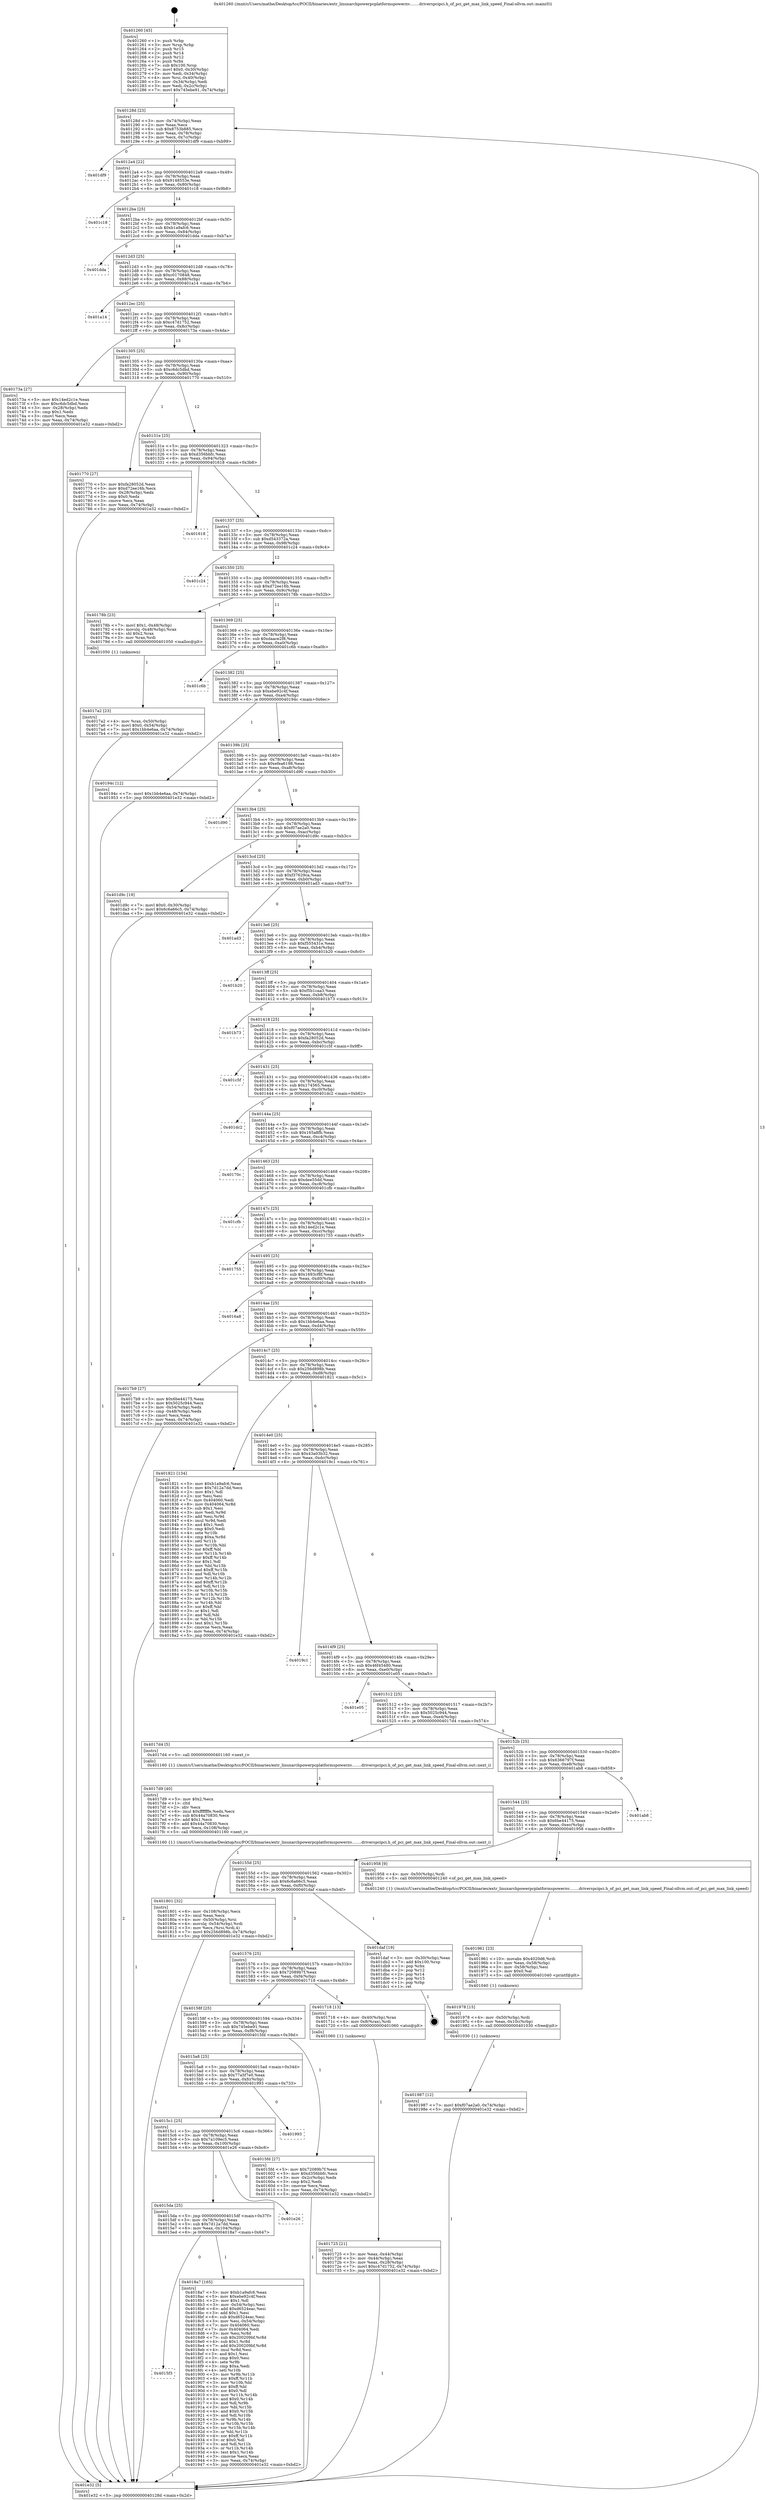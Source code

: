 digraph "0x401260" {
  label = "0x401260 (/mnt/c/Users/mathe/Desktop/tcc/POCII/binaries/extr_linuxarchpowerpcplatformspowernv........driverspcipci.h_of_pci_get_max_link_speed_Final-ollvm.out::main(0))"
  labelloc = "t"
  node[shape=record]

  Entry [label="",width=0.3,height=0.3,shape=circle,fillcolor=black,style=filled]
  "0x40128d" [label="{
     0x40128d [23]\l
     | [instrs]\l
     &nbsp;&nbsp;0x40128d \<+3\>: mov -0x74(%rbp),%eax\l
     &nbsp;&nbsp;0x401290 \<+2\>: mov %eax,%ecx\l
     &nbsp;&nbsp;0x401292 \<+6\>: sub $0x8753b885,%ecx\l
     &nbsp;&nbsp;0x401298 \<+3\>: mov %eax,-0x78(%rbp)\l
     &nbsp;&nbsp;0x40129b \<+3\>: mov %ecx,-0x7c(%rbp)\l
     &nbsp;&nbsp;0x40129e \<+6\>: je 0000000000401df9 \<main+0xb99\>\l
  }"]
  "0x401df9" [label="{
     0x401df9\l
  }", style=dashed]
  "0x4012a4" [label="{
     0x4012a4 [22]\l
     | [instrs]\l
     &nbsp;&nbsp;0x4012a4 \<+5\>: jmp 00000000004012a9 \<main+0x49\>\l
     &nbsp;&nbsp;0x4012a9 \<+3\>: mov -0x78(%rbp),%eax\l
     &nbsp;&nbsp;0x4012ac \<+5\>: sub $0x9148553e,%eax\l
     &nbsp;&nbsp;0x4012b1 \<+3\>: mov %eax,-0x80(%rbp)\l
     &nbsp;&nbsp;0x4012b4 \<+6\>: je 0000000000401c18 \<main+0x9b8\>\l
  }"]
  Exit [label="",width=0.3,height=0.3,shape=circle,fillcolor=black,style=filled,peripheries=2]
  "0x401c18" [label="{
     0x401c18\l
  }", style=dashed]
  "0x4012ba" [label="{
     0x4012ba [25]\l
     | [instrs]\l
     &nbsp;&nbsp;0x4012ba \<+5\>: jmp 00000000004012bf \<main+0x5f\>\l
     &nbsp;&nbsp;0x4012bf \<+3\>: mov -0x78(%rbp),%eax\l
     &nbsp;&nbsp;0x4012c2 \<+5\>: sub $0xb1a9afc6,%eax\l
     &nbsp;&nbsp;0x4012c7 \<+6\>: mov %eax,-0x84(%rbp)\l
     &nbsp;&nbsp;0x4012cd \<+6\>: je 0000000000401dda \<main+0xb7a\>\l
  }"]
  "0x401987" [label="{
     0x401987 [12]\l
     | [instrs]\l
     &nbsp;&nbsp;0x401987 \<+7\>: movl $0xf07ae2a0,-0x74(%rbp)\l
     &nbsp;&nbsp;0x40198e \<+5\>: jmp 0000000000401e32 \<main+0xbd2\>\l
  }"]
  "0x401dda" [label="{
     0x401dda\l
  }", style=dashed]
  "0x4012d3" [label="{
     0x4012d3 [25]\l
     | [instrs]\l
     &nbsp;&nbsp;0x4012d3 \<+5\>: jmp 00000000004012d8 \<main+0x78\>\l
     &nbsp;&nbsp;0x4012d8 \<+3\>: mov -0x78(%rbp),%eax\l
     &nbsp;&nbsp;0x4012db \<+5\>: sub $0xc0170848,%eax\l
     &nbsp;&nbsp;0x4012e0 \<+6\>: mov %eax,-0x88(%rbp)\l
     &nbsp;&nbsp;0x4012e6 \<+6\>: je 0000000000401a14 \<main+0x7b4\>\l
  }"]
  "0x401978" [label="{
     0x401978 [15]\l
     | [instrs]\l
     &nbsp;&nbsp;0x401978 \<+4\>: mov -0x50(%rbp),%rdi\l
     &nbsp;&nbsp;0x40197c \<+6\>: mov %eax,-0x10c(%rbp)\l
     &nbsp;&nbsp;0x401982 \<+5\>: call 0000000000401030 \<free@plt\>\l
     | [calls]\l
     &nbsp;&nbsp;0x401030 \{1\} (unknown)\l
  }"]
  "0x401a14" [label="{
     0x401a14\l
  }", style=dashed]
  "0x4012ec" [label="{
     0x4012ec [25]\l
     | [instrs]\l
     &nbsp;&nbsp;0x4012ec \<+5\>: jmp 00000000004012f1 \<main+0x91\>\l
     &nbsp;&nbsp;0x4012f1 \<+3\>: mov -0x78(%rbp),%eax\l
     &nbsp;&nbsp;0x4012f4 \<+5\>: sub $0xc47d1752,%eax\l
     &nbsp;&nbsp;0x4012f9 \<+6\>: mov %eax,-0x8c(%rbp)\l
     &nbsp;&nbsp;0x4012ff \<+6\>: je 000000000040173a \<main+0x4da\>\l
  }"]
  "0x401961" [label="{
     0x401961 [23]\l
     | [instrs]\l
     &nbsp;&nbsp;0x401961 \<+10\>: movabs $0x4020d6,%rdi\l
     &nbsp;&nbsp;0x40196b \<+3\>: mov %eax,-0x58(%rbp)\l
     &nbsp;&nbsp;0x40196e \<+3\>: mov -0x58(%rbp),%esi\l
     &nbsp;&nbsp;0x401971 \<+2\>: mov $0x0,%al\l
     &nbsp;&nbsp;0x401973 \<+5\>: call 0000000000401040 \<printf@plt\>\l
     | [calls]\l
     &nbsp;&nbsp;0x401040 \{1\} (unknown)\l
  }"]
  "0x40173a" [label="{
     0x40173a [27]\l
     | [instrs]\l
     &nbsp;&nbsp;0x40173a \<+5\>: mov $0x14ed2c1e,%eax\l
     &nbsp;&nbsp;0x40173f \<+5\>: mov $0xc6dc5dbd,%ecx\l
     &nbsp;&nbsp;0x401744 \<+3\>: mov -0x28(%rbp),%edx\l
     &nbsp;&nbsp;0x401747 \<+3\>: cmp $0x1,%edx\l
     &nbsp;&nbsp;0x40174a \<+3\>: cmovl %ecx,%eax\l
     &nbsp;&nbsp;0x40174d \<+3\>: mov %eax,-0x74(%rbp)\l
     &nbsp;&nbsp;0x401750 \<+5\>: jmp 0000000000401e32 \<main+0xbd2\>\l
  }"]
  "0x401305" [label="{
     0x401305 [25]\l
     | [instrs]\l
     &nbsp;&nbsp;0x401305 \<+5\>: jmp 000000000040130a \<main+0xaa\>\l
     &nbsp;&nbsp;0x40130a \<+3\>: mov -0x78(%rbp),%eax\l
     &nbsp;&nbsp;0x40130d \<+5\>: sub $0xc6dc5dbd,%eax\l
     &nbsp;&nbsp;0x401312 \<+6\>: mov %eax,-0x90(%rbp)\l
     &nbsp;&nbsp;0x401318 \<+6\>: je 0000000000401770 \<main+0x510\>\l
  }"]
  "0x4015f3" [label="{
     0x4015f3\l
  }", style=dashed]
  "0x401770" [label="{
     0x401770 [27]\l
     | [instrs]\l
     &nbsp;&nbsp;0x401770 \<+5\>: mov $0xfa28052d,%eax\l
     &nbsp;&nbsp;0x401775 \<+5\>: mov $0xd72ee16b,%ecx\l
     &nbsp;&nbsp;0x40177a \<+3\>: mov -0x28(%rbp),%edx\l
     &nbsp;&nbsp;0x40177d \<+3\>: cmp $0x0,%edx\l
     &nbsp;&nbsp;0x401780 \<+3\>: cmove %ecx,%eax\l
     &nbsp;&nbsp;0x401783 \<+3\>: mov %eax,-0x74(%rbp)\l
     &nbsp;&nbsp;0x401786 \<+5\>: jmp 0000000000401e32 \<main+0xbd2\>\l
  }"]
  "0x40131e" [label="{
     0x40131e [25]\l
     | [instrs]\l
     &nbsp;&nbsp;0x40131e \<+5\>: jmp 0000000000401323 \<main+0xc3\>\l
     &nbsp;&nbsp;0x401323 \<+3\>: mov -0x78(%rbp),%eax\l
     &nbsp;&nbsp;0x401326 \<+5\>: sub $0xd356bbfc,%eax\l
     &nbsp;&nbsp;0x40132b \<+6\>: mov %eax,-0x94(%rbp)\l
     &nbsp;&nbsp;0x401331 \<+6\>: je 0000000000401618 \<main+0x3b8\>\l
  }"]
  "0x4018a7" [label="{
     0x4018a7 [165]\l
     | [instrs]\l
     &nbsp;&nbsp;0x4018a7 \<+5\>: mov $0xb1a9afc6,%eax\l
     &nbsp;&nbsp;0x4018ac \<+5\>: mov $0xebe92c4f,%ecx\l
     &nbsp;&nbsp;0x4018b1 \<+2\>: mov $0x1,%dl\l
     &nbsp;&nbsp;0x4018b3 \<+3\>: mov -0x54(%rbp),%esi\l
     &nbsp;&nbsp;0x4018b6 \<+6\>: add $0xd6524eac,%esi\l
     &nbsp;&nbsp;0x4018bc \<+3\>: add $0x1,%esi\l
     &nbsp;&nbsp;0x4018bf \<+6\>: sub $0xd6524eac,%esi\l
     &nbsp;&nbsp;0x4018c5 \<+3\>: mov %esi,-0x54(%rbp)\l
     &nbsp;&nbsp;0x4018c8 \<+7\>: mov 0x404060,%esi\l
     &nbsp;&nbsp;0x4018cf \<+7\>: mov 0x404064,%edi\l
     &nbsp;&nbsp;0x4018d6 \<+3\>: mov %esi,%r8d\l
     &nbsp;&nbsp;0x4018d9 \<+7\>: sub $0x200209bf,%r8d\l
     &nbsp;&nbsp;0x4018e0 \<+4\>: sub $0x1,%r8d\l
     &nbsp;&nbsp;0x4018e4 \<+7\>: add $0x200209bf,%r8d\l
     &nbsp;&nbsp;0x4018eb \<+4\>: imul %r8d,%esi\l
     &nbsp;&nbsp;0x4018ef \<+3\>: and $0x1,%esi\l
     &nbsp;&nbsp;0x4018f2 \<+3\>: cmp $0x0,%esi\l
     &nbsp;&nbsp;0x4018f5 \<+4\>: sete %r9b\l
     &nbsp;&nbsp;0x4018f9 \<+3\>: cmp $0xa,%edi\l
     &nbsp;&nbsp;0x4018fc \<+4\>: setl %r10b\l
     &nbsp;&nbsp;0x401900 \<+3\>: mov %r9b,%r11b\l
     &nbsp;&nbsp;0x401903 \<+4\>: xor $0xff,%r11b\l
     &nbsp;&nbsp;0x401907 \<+3\>: mov %r10b,%bl\l
     &nbsp;&nbsp;0x40190a \<+3\>: xor $0xff,%bl\l
     &nbsp;&nbsp;0x40190d \<+3\>: xor $0x0,%dl\l
     &nbsp;&nbsp;0x401910 \<+3\>: mov %r11b,%r14b\l
     &nbsp;&nbsp;0x401913 \<+4\>: and $0x0,%r14b\l
     &nbsp;&nbsp;0x401917 \<+3\>: and %dl,%r9b\l
     &nbsp;&nbsp;0x40191a \<+3\>: mov %bl,%r15b\l
     &nbsp;&nbsp;0x40191d \<+4\>: and $0x0,%r15b\l
     &nbsp;&nbsp;0x401921 \<+3\>: and %dl,%r10b\l
     &nbsp;&nbsp;0x401924 \<+3\>: or %r9b,%r14b\l
     &nbsp;&nbsp;0x401927 \<+3\>: or %r10b,%r15b\l
     &nbsp;&nbsp;0x40192a \<+3\>: xor %r15b,%r14b\l
     &nbsp;&nbsp;0x40192d \<+3\>: or %bl,%r11b\l
     &nbsp;&nbsp;0x401930 \<+4\>: xor $0xff,%r11b\l
     &nbsp;&nbsp;0x401934 \<+3\>: or $0x0,%dl\l
     &nbsp;&nbsp;0x401937 \<+3\>: and %dl,%r11b\l
     &nbsp;&nbsp;0x40193a \<+3\>: or %r11b,%r14b\l
     &nbsp;&nbsp;0x40193d \<+4\>: test $0x1,%r14b\l
     &nbsp;&nbsp;0x401941 \<+3\>: cmovne %ecx,%eax\l
     &nbsp;&nbsp;0x401944 \<+3\>: mov %eax,-0x74(%rbp)\l
     &nbsp;&nbsp;0x401947 \<+5\>: jmp 0000000000401e32 \<main+0xbd2\>\l
  }"]
  "0x401618" [label="{
     0x401618\l
  }", style=dashed]
  "0x401337" [label="{
     0x401337 [25]\l
     | [instrs]\l
     &nbsp;&nbsp;0x401337 \<+5\>: jmp 000000000040133c \<main+0xdc\>\l
     &nbsp;&nbsp;0x40133c \<+3\>: mov -0x78(%rbp),%eax\l
     &nbsp;&nbsp;0x40133f \<+5\>: sub $0xd543372a,%eax\l
     &nbsp;&nbsp;0x401344 \<+6\>: mov %eax,-0x98(%rbp)\l
     &nbsp;&nbsp;0x40134a \<+6\>: je 0000000000401c24 \<main+0x9c4\>\l
  }"]
  "0x4015da" [label="{
     0x4015da [25]\l
     | [instrs]\l
     &nbsp;&nbsp;0x4015da \<+5\>: jmp 00000000004015df \<main+0x37f\>\l
     &nbsp;&nbsp;0x4015df \<+3\>: mov -0x78(%rbp),%eax\l
     &nbsp;&nbsp;0x4015e2 \<+5\>: sub $0x7d12a7dd,%eax\l
     &nbsp;&nbsp;0x4015e7 \<+6\>: mov %eax,-0x104(%rbp)\l
     &nbsp;&nbsp;0x4015ed \<+6\>: je 00000000004018a7 \<main+0x647\>\l
  }"]
  "0x401c24" [label="{
     0x401c24\l
  }", style=dashed]
  "0x401350" [label="{
     0x401350 [25]\l
     | [instrs]\l
     &nbsp;&nbsp;0x401350 \<+5\>: jmp 0000000000401355 \<main+0xf5\>\l
     &nbsp;&nbsp;0x401355 \<+3\>: mov -0x78(%rbp),%eax\l
     &nbsp;&nbsp;0x401358 \<+5\>: sub $0xd72ee16b,%eax\l
     &nbsp;&nbsp;0x40135d \<+6\>: mov %eax,-0x9c(%rbp)\l
     &nbsp;&nbsp;0x401363 \<+6\>: je 000000000040178b \<main+0x52b\>\l
  }"]
  "0x401e26" [label="{
     0x401e26\l
  }", style=dashed]
  "0x40178b" [label="{
     0x40178b [23]\l
     | [instrs]\l
     &nbsp;&nbsp;0x40178b \<+7\>: movl $0x1,-0x48(%rbp)\l
     &nbsp;&nbsp;0x401792 \<+4\>: movslq -0x48(%rbp),%rax\l
     &nbsp;&nbsp;0x401796 \<+4\>: shl $0x2,%rax\l
     &nbsp;&nbsp;0x40179a \<+3\>: mov %rax,%rdi\l
     &nbsp;&nbsp;0x40179d \<+5\>: call 0000000000401050 \<malloc@plt\>\l
     | [calls]\l
     &nbsp;&nbsp;0x401050 \{1\} (unknown)\l
  }"]
  "0x401369" [label="{
     0x401369 [25]\l
     | [instrs]\l
     &nbsp;&nbsp;0x401369 \<+5\>: jmp 000000000040136e \<main+0x10e\>\l
     &nbsp;&nbsp;0x40136e \<+3\>: mov -0x78(%rbp),%eax\l
     &nbsp;&nbsp;0x401371 \<+5\>: sub $0xdaace2f8,%eax\l
     &nbsp;&nbsp;0x401376 \<+6\>: mov %eax,-0xa0(%rbp)\l
     &nbsp;&nbsp;0x40137c \<+6\>: je 0000000000401c6b \<main+0xa0b\>\l
  }"]
  "0x4015c1" [label="{
     0x4015c1 [25]\l
     | [instrs]\l
     &nbsp;&nbsp;0x4015c1 \<+5\>: jmp 00000000004015c6 \<main+0x366\>\l
     &nbsp;&nbsp;0x4015c6 \<+3\>: mov -0x78(%rbp),%eax\l
     &nbsp;&nbsp;0x4015c9 \<+5\>: sub $0x7a109ec5,%eax\l
     &nbsp;&nbsp;0x4015ce \<+6\>: mov %eax,-0x100(%rbp)\l
     &nbsp;&nbsp;0x4015d4 \<+6\>: je 0000000000401e26 \<main+0xbc6\>\l
  }"]
  "0x401c6b" [label="{
     0x401c6b\l
  }", style=dashed]
  "0x401382" [label="{
     0x401382 [25]\l
     | [instrs]\l
     &nbsp;&nbsp;0x401382 \<+5\>: jmp 0000000000401387 \<main+0x127\>\l
     &nbsp;&nbsp;0x401387 \<+3\>: mov -0x78(%rbp),%eax\l
     &nbsp;&nbsp;0x40138a \<+5\>: sub $0xebe92c4f,%eax\l
     &nbsp;&nbsp;0x40138f \<+6\>: mov %eax,-0xa4(%rbp)\l
     &nbsp;&nbsp;0x401395 \<+6\>: je 000000000040194c \<main+0x6ec\>\l
  }"]
  "0x401993" [label="{
     0x401993\l
  }", style=dashed]
  "0x40194c" [label="{
     0x40194c [12]\l
     | [instrs]\l
     &nbsp;&nbsp;0x40194c \<+7\>: movl $0x1bb4e6aa,-0x74(%rbp)\l
     &nbsp;&nbsp;0x401953 \<+5\>: jmp 0000000000401e32 \<main+0xbd2\>\l
  }"]
  "0x40139b" [label="{
     0x40139b [25]\l
     | [instrs]\l
     &nbsp;&nbsp;0x40139b \<+5\>: jmp 00000000004013a0 \<main+0x140\>\l
     &nbsp;&nbsp;0x4013a0 \<+3\>: mov -0x78(%rbp),%eax\l
     &nbsp;&nbsp;0x4013a3 \<+5\>: sub $0xefea6198,%eax\l
     &nbsp;&nbsp;0x4013a8 \<+6\>: mov %eax,-0xa8(%rbp)\l
     &nbsp;&nbsp;0x4013ae \<+6\>: je 0000000000401d90 \<main+0xb30\>\l
  }"]
  "0x401801" [label="{
     0x401801 [32]\l
     | [instrs]\l
     &nbsp;&nbsp;0x401801 \<+6\>: mov -0x108(%rbp),%ecx\l
     &nbsp;&nbsp;0x401807 \<+3\>: imul %eax,%ecx\l
     &nbsp;&nbsp;0x40180a \<+4\>: mov -0x50(%rbp),%rsi\l
     &nbsp;&nbsp;0x40180e \<+4\>: movslq -0x54(%rbp),%rdi\l
     &nbsp;&nbsp;0x401812 \<+3\>: mov %ecx,(%rsi,%rdi,4)\l
     &nbsp;&nbsp;0x401815 \<+7\>: movl $0x256d898b,-0x74(%rbp)\l
     &nbsp;&nbsp;0x40181c \<+5\>: jmp 0000000000401e32 \<main+0xbd2\>\l
  }"]
  "0x401d90" [label="{
     0x401d90\l
  }", style=dashed]
  "0x4013b4" [label="{
     0x4013b4 [25]\l
     | [instrs]\l
     &nbsp;&nbsp;0x4013b4 \<+5\>: jmp 00000000004013b9 \<main+0x159\>\l
     &nbsp;&nbsp;0x4013b9 \<+3\>: mov -0x78(%rbp),%eax\l
     &nbsp;&nbsp;0x4013bc \<+5\>: sub $0xf07ae2a0,%eax\l
     &nbsp;&nbsp;0x4013c1 \<+6\>: mov %eax,-0xac(%rbp)\l
     &nbsp;&nbsp;0x4013c7 \<+6\>: je 0000000000401d9c \<main+0xb3c\>\l
  }"]
  "0x4017d9" [label="{
     0x4017d9 [40]\l
     | [instrs]\l
     &nbsp;&nbsp;0x4017d9 \<+5\>: mov $0x2,%ecx\l
     &nbsp;&nbsp;0x4017de \<+1\>: cltd\l
     &nbsp;&nbsp;0x4017df \<+2\>: idiv %ecx\l
     &nbsp;&nbsp;0x4017e1 \<+6\>: imul $0xfffffffe,%edx,%ecx\l
     &nbsp;&nbsp;0x4017e7 \<+6\>: sub $0x44a70830,%ecx\l
     &nbsp;&nbsp;0x4017ed \<+3\>: add $0x1,%ecx\l
     &nbsp;&nbsp;0x4017f0 \<+6\>: add $0x44a70830,%ecx\l
     &nbsp;&nbsp;0x4017f6 \<+6\>: mov %ecx,-0x108(%rbp)\l
     &nbsp;&nbsp;0x4017fc \<+5\>: call 0000000000401160 \<next_i\>\l
     | [calls]\l
     &nbsp;&nbsp;0x401160 \{1\} (/mnt/c/Users/mathe/Desktop/tcc/POCII/binaries/extr_linuxarchpowerpcplatformspowernv........driverspcipci.h_of_pci_get_max_link_speed_Final-ollvm.out::next_i)\l
  }"]
  "0x401d9c" [label="{
     0x401d9c [19]\l
     | [instrs]\l
     &nbsp;&nbsp;0x401d9c \<+7\>: movl $0x0,-0x30(%rbp)\l
     &nbsp;&nbsp;0x401da3 \<+7\>: movl $0x6c6a66c5,-0x74(%rbp)\l
     &nbsp;&nbsp;0x401daa \<+5\>: jmp 0000000000401e32 \<main+0xbd2\>\l
  }"]
  "0x4013cd" [label="{
     0x4013cd [25]\l
     | [instrs]\l
     &nbsp;&nbsp;0x4013cd \<+5\>: jmp 00000000004013d2 \<main+0x172\>\l
     &nbsp;&nbsp;0x4013d2 \<+3\>: mov -0x78(%rbp),%eax\l
     &nbsp;&nbsp;0x4013d5 \<+5\>: sub $0xf37629ca,%eax\l
     &nbsp;&nbsp;0x4013da \<+6\>: mov %eax,-0xb0(%rbp)\l
     &nbsp;&nbsp;0x4013e0 \<+6\>: je 0000000000401ad3 \<main+0x873\>\l
  }"]
  "0x4017a2" [label="{
     0x4017a2 [23]\l
     | [instrs]\l
     &nbsp;&nbsp;0x4017a2 \<+4\>: mov %rax,-0x50(%rbp)\l
     &nbsp;&nbsp;0x4017a6 \<+7\>: movl $0x0,-0x54(%rbp)\l
     &nbsp;&nbsp;0x4017ad \<+7\>: movl $0x1bb4e6aa,-0x74(%rbp)\l
     &nbsp;&nbsp;0x4017b4 \<+5\>: jmp 0000000000401e32 \<main+0xbd2\>\l
  }"]
  "0x401ad3" [label="{
     0x401ad3\l
  }", style=dashed]
  "0x4013e6" [label="{
     0x4013e6 [25]\l
     | [instrs]\l
     &nbsp;&nbsp;0x4013e6 \<+5\>: jmp 00000000004013eb \<main+0x18b\>\l
     &nbsp;&nbsp;0x4013eb \<+3\>: mov -0x78(%rbp),%eax\l
     &nbsp;&nbsp;0x4013ee \<+5\>: sub $0xf555431e,%eax\l
     &nbsp;&nbsp;0x4013f3 \<+6\>: mov %eax,-0xb4(%rbp)\l
     &nbsp;&nbsp;0x4013f9 \<+6\>: je 0000000000401b20 \<main+0x8c0\>\l
  }"]
  "0x401725" [label="{
     0x401725 [21]\l
     | [instrs]\l
     &nbsp;&nbsp;0x401725 \<+3\>: mov %eax,-0x44(%rbp)\l
     &nbsp;&nbsp;0x401728 \<+3\>: mov -0x44(%rbp),%eax\l
     &nbsp;&nbsp;0x40172b \<+3\>: mov %eax,-0x28(%rbp)\l
     &nbsp;&nbsp;0x40172e \<+7\>: movl $0xc47d1752,-0x74(%rbp)\l
     &nbsp;&nbsp;0x401735 \<+5\>: jmp 0000000000401e32 \<main+0xbd2\>\l
  }"]
  "0x401b20" [label="{
     0x401b20\l
  }", style=dashed]
  "0x4013ff" [label="{
     0x4013ff [25]\l
     | [instrs]\l
     &nbsp;&nbsp;0x4013ff \<+5\>: jmp 0000000000401404 \<main+0x1a4\>\l
     &nbsp;&nbsp;0x401404 \<+3\>: mov -0x78(%rbp),%eax\l
     &nbsp;&nbsp;0x401407 \<+5\>: sub $0xf5b1caa3,%eax\l
     &nbsp;&nbsp;0x40140c \<+6\>: mov %eax,-0xb8(%rbp)\l
     &nbsp;&nbsp;0x401412 \<+6\>: je 0000000000401b73 \<main+0x913\>\l
  }"]
  "0x401260" [label="{
     0x401260 [45]\l
     | [instrs]\l
     &nbsp;&nbsp;0x401260 \<+1\>: push %rbp\l
     &nbsp;&nbsp;0x401261 \<+3\>: mov %rsp,%rbp\l
     &nbsp;&nbsp;0x401264 \<+2\>: push %r15\l
     &nbsp;&nbsp;0x401266 \<+2\>: push %r14\l
     &nbsp;&nbsp;0x401268 \<+2\>: push %r12\l
     &nbsp;&nbsp;0x40126a \<+1\>: push %rbx\l
     &nbsp;&nbsp;0x40126b \<+7\>: sub $0x100,%rsp\l
     &nbsp;&nbsp;0x401272 \<+7\>: movl $0x0,-0x30(%rbp)\l
     &nbsp;&nbsp;0x401279 \<+3\>: mov %edi,-0x34(%rbp)\l
     &nbsp;&nbsp;0x40127c \<+4\>: mov %rsi,-0x40(%rbp)\l
     &nbsp;&nbsp;0x401280 \<+3\>: mov -0x34(%rbp),%edi\l
     &nbsp;&nbsp;0x401283 \<+3\>: mov %edi,-0x2c(%rbp)\l
     &nbsp;&nbsp;0x401286 \<+7\>: movl $0x745ebe91,-0x74(%rbp)\l
  }"]
  "0x401b73" [label="{
     0x401b73\l
  }", style=dashed]
  "0x401418" [label="{
     0x401418 [25]\l
     | [instrs]\l
     &nbsp;&nbsp;0x401418 \<+5\>: jmp 000000000040141d \<main+0x1bd\>\l
     &nbsp;&nbsp;0x40141d \<+3\>: mov -0x78(%rbp),%eax\l
     &nbsp;&nbsp;0x401420 \<+5\>: sub $0xfa28052d,%eax\l
     &nbsp;&nbsp;0x401425 \<+6\>: mov %eax,-0xbc(%rbp)\l
     &nbsp;&nbsp;0x40142b \<+6\>: je 0000000000401c5f \<main+0x9ff\>\l
  }"]
  "0x401e32" [label="{
     0x401e32 [5]\l
     | [instrs]\l
     &nbsp;&nbsp;0x401e32 \<+5\>: jmp 000000000040128d \<main+0x2d\>\l
  }"]
  "0x401c5f" [label="{
     0x401c5f\l
  }", style=dashed]
  "0x401431" [label="{
     0x401431 [25]\l
     | [instrs]\l
     &nbsp;&nbsp;0x401431 \<+5\>: jmp 0000000000401436 \<main+0x1d6\>\l
     &nbsp;&nbsp;0x401436 \<+3\>: mov -0x78(%rbp),%eax\l
     &nbsp;&nbsp;0x401439 \<+5\>: sub $0x174565,%eax\l
     &nbsp;&nbsp;0x40143e \<+6\>: mov %eax,-0xc0(%rbp)\l
     &nbsp;&nbsp;0x401444 \<+6\>: je 0000000000401dc2 \<main+0xb62\>\l
  }"]
  "0x4015a8" [label="{
     0x4015a8 [25]\l
     | [instrs]\l
     &nbsp;&nbsp;0x4015a8 \<+5\>: jmp 00000000004015ad \<main+0x34d\>\l
     &nbsp;&nbsp;0x4015ad \<+3\>: mov -0x78(%rbp),%eax\l
     &nbsp;&nbsp;0x4015b0 \<+5\>: sub $0x77a5f7e0,%eax\l
     &nbsp;&nbsp;0x4015b5 \<+6\>: mov %eax,-0xfc(%rbp)\l
     &nbsp;&nbsp;0x4015bb \<+6\>: je 0000000000401993 \<main+0x733\>\l
  }"]
  "0x401dc2" [label="{
     0x401dc2\l
  }", style=dashed]
  "0x40144a" [label="{
     0x40144a [25]\l
     | [instrs]\l
     &nbsp;&nbsp;0x40144a \<+5\>: jmp 000000000040144f \<main+0x1ef\>\l
     &nbsp;&nbsp;0x40144f \<+3\>: mov -0x78(%rbp),%eax\l
     &nbsp;&nbsp;0x401452 \<+5\>: sub $0x165a8fb,%eax\l
     &nbsp;&nbsp;0x401457 \<+6\>: mov %eax,-0xc4(%rbp)\l
     &nbsp;&nbsp;0x40145d \<+6\>: je 000000000040170c \<main+0x4ac\>\l
  }"]
  "0x4015fd" [label="{
     0x4015fd [27]\l
     | [instrs]\l
     &nbsp;&nbsp;0x4015fd \<+5\>: mov $0x72089b7f,%eax\l
     &nbsp;&nbsp;0x401602 \<+5\>: mov $0xd356bbfc,%ecx\l
     &nbsp;&nbsp;0x401607 \<+3\>: mov -0x2c(%rbp),%edx\l
     &nbsp;&nbsp;0x40160a \<+3\>: cmp $0x2,%edx\l
     &nbsp;&nbsp;0x40160d \<+3\>: cmovne %ecx,%eax\l
     &nbsp;&nbsp;0x401610 \<+3\>: mov %eax,-0x74(%rbp)\l
     &nbsp;&nbsp;0x401613 \<+5\>: jmp 0000000000401e32 \<main+0xbd2\>\l
  }"]
  "0x40170c" [label="{
     0x40170c\l
  }", style=dashed]
  "0x401463" [label="{
     0x401463 [25]\l
     | [instrs]\l
     &nbsp;&nbsp;0x401463 \<+5\>: jmp 0000000000401468 \<main+0x208\>\l
     &nbsp;&nbsp;0x401468 \<+3\>: mov -0x78(%rbp),%eax\l
     &nbsp;&nbsp;0x40146b \<+5\>: sub $0xdee55dd,%eax\l
     &nbsp;&nbsp;0x401470 \<+6\>: mov %eax,-0xc8(%rbp)\l
     &nbsp;&nbsp;0x401476 \<+6\>: je 0000000000401cfb \<main+0xa9b\>\l
  }"]
  "0x40158f" [label="{
     0x40158f [25]\l
     | [instrs]\l
     &nbsp;&nbsp;0x40158f \<+5\>: jmp 0000000000401594 \<main+0x334\>\l
     &nbsp;&nbsp;0x401594 \<+3\>: mov -0x78(%rbp),%eax\l
     &nbsp;&nbsp;0x401597 \<+5\>: sub $0x745ebe91,%eax\l
     &nbsp;&nbsp;0x40159c \<+6\>: mov %eax,-0xf8(%rbp)\l
     &nbsp;&nbsp;0x4015a2 \<+6\>: je 00000000004015fd \<main+0x39d\>\l
  }"]
  "0x401cfb" [label="{
     0x401cfb\l
  }", style=dashed]
  "0x40147c" [label="{
     0x40147c [25]\l
     | [instrs]\l
     &nbsp;&nbsp;0x40147c \<+5\>: jmp 0000000000401481 \<main+0x221\>\l
     &nbsp;&nbsp;0x401481 \<+3\>: mov -0x78(%rbp),%eax\l
     &nbsp;&nbsp;0x401484 \<+5\>: sub $0x14ed2c1e,%eax\l
     &nbsp;&nbsp;0x401489 \<+6\>: mov %eax,-0xcc(%rbp)\l
     &nbsp;&nbsp;0x40148f \<+6\>: je 0000000000401755 \<main+0x4f5\>\l
  }"]
  "0x401718" [label="{
     0x401718 [13]\l
     | [instrs]\l
     &nbsp;&nbsp;0x401718 \<+4\>: mov -0x40(%rbp),%rax\l
     &nbsp;&nbsp;0x40171c \<+4\>: mov 0x8(%rax),%rdi\l
     &nbsp;&nbsp;0x401720 \<+5\>: call 0000000000401060 \<atoi@plt\>\l
     | [calls]\l
     &nbsp;&nbsp;0x401060 \{1\} (unknown)\l
  }"]
  "0x401755" [label="{
     0x401755\l
  }", style=dashed]
  "0x401495" [label="{
     0x401495 [25]\l
     | [instrs]\l
     &nbsp;&nbsp;0x401495 \<+5\>: jmp 000000000040149a \<main+0x23a\>\l
     &nbsp;&nbsp;0x40149a \<+3\>: mov -0x78(%rbp),%eax\l
     &nbsp;&nbsp;0x40149d \<+5\>: sub $0x1693cf8f,%eax\l
     &nbsp;&nbsp;0x4014a2 \<+6\>: mov %eax,-0xd0(%rbp)\l
     &nbsp;&nbsp;0x4014a8 \<+6\>: je 00000000004016a8 \<main+0x448\>\l
  }"]
  "0x401576" [label="{
     0x401576 [25]\l
     | [instrs]\l
     &nbsp;&nbsp;0x401576 \<+5\>: jmp 000000000040157b \<main+0x31b\>\l
     &nbsp;&nbsp;0x40157b \<+3\>: mov -0x78(%rbp),%eax\l
     &nbsp;&nbsp;0x40157e \<+5\>: sub $0x72089b7f,%eax\l
     &nbsp;&nbsp;0x401583 \<+6\>: mov %eax,-0xf4(%rbp)\l
     &nbsp;&nbsp;0x401589 \<+6\>: je 0000000000401718 \<main+0x4b8\>\l
  }"]
  "0x4016a8" [label="{
     0x4016a8\l
  }", style=dashed]
  "0x4014ae" [label="{
     0x4014ae [25]\l
     | [instrs]\l
     &nbsp;&nbsp;0x4014ae \<+5\>: jmp 00000000004014b3 \<main+0x253\>\l
     &nbsp;&nbsp;0x4014b3 \<+3\>: mov -0x78(%rbp),%eax\l
     &nbsp;&nbsp;0x4014b6 \<+5\>: sub $0x1bb4e6aa,%eax\l
     &nbsp;&nbsp;0x4014bb \<+6\>: mov %eax,-0xd4(%rbp)\l
     &nbsp;&nbsp;0x4014c1 \<+6\>: je 00000000004017b9 \<main+0x559\>\l
  }"]
  "0x401daf" [label="{
     0x401daf [19]\l
     | [instrs]\l
     &nbsp;&nbsp;0x401daf \<+3\>: mov -0x30(%rbp),%eax\l
     &nbsp;&nbsp;0x401db2 \<+7\>: add $0x100,%rsp\l
     &nbsp;&nbsp;0x401db9 \<+1\>: pop %rbx\l
     &nbsp;&nbsp;0x401dba \<+2\>: pop %r12\l
     &nbsp;&nbsp;0x401dbc \<+2\>: pop %r14\l
     &nbsp;&nbsp;0x401dbe \<+2\>: pop %r15\l
     &nbsp;&nbsp;0x401dc0 \<+1\>: pop %rbp\l
     &nbsp;&nbsp;0x401dc1 \<+1\>: ret\l
  }"]
  "0x4017b9" [label="{
     0x4017b9 [27]\l
     | [instrs]\l
     &nbsp;&nbsp;0x4017b9 \<+5\>: mov $0x6be44175,%eax\l
     &nbsp;&nbsp;0x4017be \<+5\>: mov $0x5025c944,%ecx\l
     &nbsp;&nbsp;0x4017c3 \<+3\>: mov -0x54(%rbp),%edx\l
     &nbsp;&nbsp;0x4017c6 \<+3\>: cmp -0x48(%rbp),%edx\l
     &nbsp;&nbsp;0x4017c9 \<+3\>: cmovl %ecx,%eax\l
     &nbsp;&nbsp;0x4017cc \<+3\>: mov %eax,-0x74(%rbp)\l
     &nbsp;&nbsp;0x4017cf \<+5\>: jmp 0000000000401e32 \<main+0xbd2\>\l
  }"]
  "0x4014c7" [label="{
     0x4014c7 [25]\l
     | [instrs]\l
     &nbsp;&nbsp;0x4014c7 \<+5\>: jmp 00000000004014cc \<main+0x26c\>\l
     &nbsp;&nbsp;0x4014cc \<+3\>: mov -0x78(%rbp),%eax\l
     &nbsp;&nbsp;0x4014cf \<+5\>: sub $0x256d898b,%eax\l
     &nbsp;&nbsp;0x4014d4 \<+6\>: mov %eax,-0xd8(%rbp)\l
     &nbsp;&nbsp;0x4014da \<+6\>: je 0000000000401821 \<main+0x5c1\>\l
  }"]
  "0x40155d" [label="{
     0x40155d [25]\l
     | [instrs]\l
     &nbsp;&nbsp;0x40155d \<+5\>: jmp 0000000000401562 \<main+0x302\>\l
     &nbsp;&nbsp;0x401562 \<+3\>: mov -0x78(%rbp),%eax\l
     &nbsp;&nbsp;0x401565 \<+5\>: sub $0x6c6a66c5,%eax\l
     &nbsp;&nbsp;0x40156a \<+6\>: mov %eax,-0xf0(%rbp)\l
     &nbsp;&nbsp;0x401570 \<+6\>: je 0000000000401daf \<main+0xb4f\>\l
  }"]
  "0x401821" [label="{
     0x401821 [134]\l
     | [instrs]\l
     &nbsp;&nbsp;0x401821 \<+5\>: mov $0xb1a9afc6,%eax\l
     &nbsp;&nbsp;0x401826 \<+5\>: mov $0x7d12a7dd,%ecx\l
     &nbsp;&nbsp;0x40182b \<+2\>: mov $0x1,%dl\l
     &nbsp;&nbsp;0x40182d \<+2\>: xor %esi,%esi\l
     &nbsp;&nbsp;0x40182f \<+7\>: mov 0x404060,%edi\l
     &nbsp;&nbsp;0x401836 \<+8\>: mov 0x404064,%r8d\l
     &nbsp;&nbsp;0x40183e \<+3\>: sub $0x1,%esi\l
     &nbsp;&nbsp;0x401841 \<+3\>: mov %edi,%r9d\l
     &nbsp;&nbsp;0x401844 \<+3\>: add %esi,%r9d\l
     &nbsp;&nbsp;0x401847 \<+4\>: imul %r9d,%edi\l
     &nbsp;&nbsp;0x40184b \<+3\>: and $0x1,%edi\l
     &nbsp;&nbsp;0x40184e \<+3\>: cmp $0x0,%edi\l
     &nbsp;&nbsp;0x401851 \<+4\>: sete %r10b\l
     &nbsp;&nbsp;0x401855 \<+4\>: cmp $0xa,%r8d\l
     &nbsp;&nbsp;0x401859 \<+4\>: setl %r11b\l
     &nbsp;&nbsp;0x40185d \<+3\>: mov %r10b,%bl\l
     &nbsp;&nbsp;0x401860 \<+3\>: xor $0xff,%bl\l
     &nbsp;&nbsp;0x401863 \<+3\>: mov %r11b,%r14b\l
     &nbsp;&nbsp;0x401866 \<+4\>: xor $0xff,%r14b\l
     &nbsp;&nbsp;0x40186a \<+3\>: xor $0x1,%dl\l
     &nbsp;&nbsp;0x40186d \<+3\>: mov %bl,%r15b\l
     &nbsp;&nbsp;0x401870 \<+4\>: and $0xff,%r15b\l
     &nbsp;&nbsp;0x401874 \<+3\>: and %dl,%r10b\l
     &nbsp;&nbsp;0x401877 \<+3\>: mov %r14b,%r12b\l
     &nbsp;&nbsp;0x40187a \<+4\>: and $0xff,%r12b\l
     &nbsp;&nbsp;0x40187e \<+3\>: and %dl,%r11b\l
     &nbsp;&nbsp;0x401881 \<+3\>: or %r10b,%r15b\l
     &nbsp;&nbsp;0x401884 \<+3\>: or %r11b,%r12b\l
     &nbsp;&nbsp;0x401887 \<+3\>: xor %r12b,%r15b\l
     &nbsp;&nbsp;0x40188a \<+3\>: or %r14b,%bl\l
     &nbsp;&nbsp;0x40188d \<+3\>: xor $0xff,%bl\l
     &nbsp;&nbsp;0x401890 \<+3\>: or $0x1,%dl\l
     &nbsp;&nbsp;0x401893 \<+2\>: and %dl,%bl\l
     &nbsp;&nbsp;0x401895 \<+3\>: or %bl,%r15b\l
     &nbsp;&nbsp;0x401898 \<+4\>: test $0x1,%r15b\l
     &nbsp;&nbsp;0x40189c \<+3\>: cmovne %ecx,%eax\l
     &nbsp;&nbsp;0x40189f \<+3\>: mov %eax,-0x74(%rbp)\l
     &nbsp;&nbsp;0x4018a2 \<+5\>: jmp 0000000000401e32 \<main+0xbd2\>\l
  }"]
  "0x4014e0" [label="{
     0x4014e0 [25]\l
     | [instrs]\l
     &nbsp;&nbsp;0x4014e0 \<+5\>: jmp 00000000004014e5 \<main+0x285\>\l
     &nbsp;&nbsp;0x4014e5 \<+3\>: mov -0x78(%rbp),%eax\l
     &nbsp;&nbsp;0x4014e8 \<+5\>: sub $0x43a03b32,%eax\l
     &nbsp;&nbsp;0x4014ed \<+6\>: mov %eax,-0xdc(%rbp)\l
     &nbsp;&nbsp;0x4014f3 \<+6\>: je 00000000004019c1 \<main+0x761\>\l
  }"]
  "0x401958" [label="{
     0x401958 [9]\l
     | [instrs]\l
     &nbsp;&nbsp;0x401958 \<+4\>: mov -0x50(%rbp),%rdi\l
     &nbsp;&nbsp;0x40195c \<+5\>: call 0000000000401240 \<of_pci_get_max_link_speed\>\l
     | [calls]\l
     &nbsp;&nbsp;0x401240 \{1\} (/mnt/c/Users/mathe/Desktop/tcc/POCII/binaries/extr_linuxarchpowerpcplatformspowernv........driverspcipci.h_of_pci_get_max_link_speed_Final-ollvm.out::of_pci_get_max_link_speed)\l
  }"]
  "0x4019c1" [label="{
     0x4019c1\l
  }", style=dashed]
  "0x4014f9" [label="{
     0x4014f9 [25]\l
     | [instrs]\l
     &nbsp;&nbsp;0x4014f9 \<+5\>: jmp 00000000004014fe \<main+0x29e\>\l
     &nbsp;&nbsp;0x4014fe \<+3\>: mov -0x78(%rbp),%eax\l
     &nbsp;&nbsp;0x401501 \<+5\>: sub $0x46f45480,%eax\l
     &nbsp;&nbsp;0x401506 \<+6\>: mov %eax,-0xe0(%rbp)\l
     &nbsp;&nbsp;0x40150c \<+6\>: je 0000000000401e05 \<main+0xba5\>\l
  }"]
  "0x401544" [label="{
     0x401544 [25]\l
     | [instrs]\l
     &nbsp;&nbsp;0x401544 \<+5\>: jmp 0000000000401549 \<main+0x2e9\>\l
     &nbsp;&nbsp;0x401549 \<+3\>: mov -0x78(%rbp),%eax\l
     &nbsp;&nbsp;0x40154c \<+5\>: sub $0x6be44175,%eax\l
     &nbsp;&nbsp;0x401551 \<+6\>: mov %eax,-0xec(%rbp)\l
     &nbsp;&nbsp;0x401557 \<+6\>: je 0000000000401958 \<main+0x6f8\>\l
  }"]
  "0x401e05" [label="{
     0x401e05\l
  }", style=dashed]
  "0x401512" [label="{
     0x401512 [25]\l
     | [instrs]\l
     &nbsp;&nbsp;0x401512 \<+5\>: jmp 0000000000401517 \<main+0x2b7\>\l
     &nbsp;&nbsp;0x401517 \<+3\>: mov -0x78(%rbp),%eax\l
     &nbsp;&nbsp;0x40151a \<+5\>: sub $0x5025c944,%eax\l
     &nbsp;&nbsp;0x40151f \<+6\>: mov %eax,-0xe4(%rbp)\l
     &nbsp;&nbsp;0x401525 \<+6\>: je 00000000004017d4 \<main+0x574\>\l
  }"]
  "0x401ab8" [label="{
     0x401ab8\l
  }", style=dashed]
  "0x4017d4" [label="{
     0x4017d4 [5]\l
     | [instrs]\l
     &nbsp;&nbsp;0x4017d4 \<+5\>: call 0000000000401160 \<next_i\>\l
     | [calls]\l
     &nbsp;&nbsp;0x401160 \{1\} (/mnt/c/Users/mathe/Desktop/tcc/POCII/binaries/extr_linuxarchpowerpcplatformspowernv........driverspcipci.h_of_pci_get_max_link_speed_Final-ollvm.out::next_i)\l
  }"]
  "0x40152b" [label="{
     0x40152b [25]\l
     | [instrs]\l
     &nbsp;&nbsp;0x40152b \<+5\>: jmp 0000000000401530 \<main+0x2d0\>\l
     &nbsp;&nbsp;0x401530 \<+3\>: mov -0x78(%rbp),%eax\l
     &nbsp;&nbsp;0x401533 \<+5\>: sub $0x6366797f,%eax\l
     &nbsp;&nbsp;0x401538 \<+6\>: mov %eax,-0xe8(%rbp)\l
     &nbsp;&nbsp;0x40153e \<+6\>: je 0000000000401ab8 \<main+0x858\>\l
  }"]
  Entry -> "0x401260" [label=" 1"]
  "0x40128d" -> "0x401df9" [label=" 0"]
  "0x40128d" -> "0x4012a4" [label=" 14"]
  "0x401daf" -> Exit [label=" 1"]
  "0x4012a4" -> "0x401c18" [label=" 0"]
  "0x4012a4" -> "0x4012ba" [label=" 14"]
  "0x401d9c" -> "0x401e32" [label=" 1"]
  "0x4012ba" -> "0x401dda" [label=" 0"]
  "0x4012ba" -> "0x4012d3" [label=" 14"]
  "0x401987" -> "0x401e32" [label=" 1"]
  "0x4012d3" -> "0x401a14" [label=" 0"]
  "0x4012d3" -> "0x4012ec" [label=" 14"]
  "0x401978" -> "0x401987" [label=" 1"]
  "0x4012ec" -> "0x40173a" [label=" 1"]
  "0x4012ec" -> "0x401305" [label=" 13"]
  "0x401961" -> "0x401978" [label=" 1"]
  "0x401305" -> "0x401770" [label=" 1"]
  "0x401305" -> "0x40131e" [label=" 12"]
  "0x401958" -> "0x401961" [label=" 1"]
  "0x40131e" -> "0x401618" [label=" 0"]
  "0x40131e" -> "0x401337" [label=" 12"]
  "0x40194c" -> "0x401e32" [label=" 1"]
  "0x401337" -> "0x401c24" [label=" 0"]
  "0x401337" -> "0x401350" [label=" 12"]
  "0x4015da" -> "0x4015f3" [label=" 0"]
  "0x401350" -> "0x40178b" [label=" 1"]
  "0x401350" -> "0x401369" [label=" 11"]
  "0x4015da" -> "0x4018a7" [label=" 1"]
  "0x401369" -> "0x401c6b" [label=" 0"]
  "0x401369" -> "0x401382" [label=" 11"]
  "0x4015c1" -> "0x4015da" [label=" 1"]
  "0x401382" -> "0x40194c" [label=" 1"]
  "0x401382" -> "0x40139b" [label=" 10"]
  "0x4015c1" -> "0x401e26" [label=" 0"]
  "0x40139b" -> "0x401d90" [label=" 0"]
  "0x40139b" -> "0x4013b4" [label=" 10"]
  "0x4015a8" -> "0x4015c1" [label=" 1"]
  "0x4013b4" -> "0x401d9c" [label=" 1"]
  "0x4013b4" -> "0x4013cd" [label=" 9"]
  "0x4015a8" -> "0x401993" [label=" 0"]
  "0x4013cd" -> "0x401ad3" [label=" 0"]
  "0x4013cd" -> "0x4013e6" [label=" 9"]
  "0x4018a7" -> "0x401e32" [label=" 1"]
  "0x4013e6" -> "0x401b20" [label=" 0"]
  "0x4013e6" -> "0x4013ff" [label=" 9"]
  "0x401821" -> "0x401e32" [label=" 1"]
  "0x4013ff" -> "0x401b73" [label=" 0"]
  "0x4013ff" -> "0x401418" [label=" 9"]
  "0x401801" -> "0x401e32" [label=" 1"]
  "0x401418" -> "0x401c5f" [label=" 0"]
  "0x401418" -> "0x401431" [label=" 9"]
  "0x4017d9" -> "0x401801" [label=" 1"]
  "0x401431" -> "0x401dc2" [label=" 0"]
  "0x401431" -> "0x40144a" [label=" 9"]
  "0x4017d4" -> "0x4017d9" [label=" 1"]
  "0x40144a" -> "0x40170c" [label=" 0"]
  "0x40144a" -> "0x401463" [label=" 9"]
  "0x4017b9" -> "0x401e32" [label=" 2"]
  "0x401463" -> "0x401cfb" [label=" 0"]
  "0x401463" -> "0x40147c" [label=" 9"]
  "0x40178b" -> "0x4017a2" [label=" 1"]
  "0x40147c" -> "0x401755" [label=" 0"]
  "0x40147c" -> "0x401495" [label=" 9"]
  "0x401770" -> "0x401e32" [label=" 1"]
  "0x401495" -> "0x4016a8" [label=" 0"]
  "0x401495" -> "0x4014ae" [label=" 9"]
  "0x401725" -> "0x401e32" [label=" 1"]
  "0x4014ae" -> "0x4017b9" [label=" 2"]
  "0x4014ae" -> "0x4014c7" [label=" 7"]
  "0x401718" -> "0x401725" [label=" 1"]
  "0x4014c7" -> "0x401821" [label=" 1"]
  "0x4014c7" -> "0x4014e0" [label=" 6"]
  "0x401260" -> "0x40128d" [label=" 1"]
  "0x4014e0" -> "0x4019c1" [label=" 0"]
  "0x4014e0" -> "0x4014f9" [label=" 6"]
  "0x4015fd" -> "0x401e32" [label=" 1"]
  "0x4014f9" -> "0x401e05" [label=" 0"]
  "0x4014f9" -> "0x401512" [label=" 6"]
  "0x40158f" -> "0x4015fd" [label=" 1"]
  "0x401512" -> "0x4017d4" [label=" 1"]
  "0x401512" -> "0x40152b" [label=" 5"]
  "0x4017a2" -> "0x401e32" [label=" 1"]
  "0x40152b" -> "0x401ab8" [label=" 0"]
  "0x40152b" -> "0x401544" [label=" 5"]
  "0x40158f" -> "0x4015a8" [label=" 1"]
  "0x401544" -> "0x401958" [label=" 1"]
  "0x401544" -> "0x40155d" [label=" 4"]
  "0x401e32" -> "0x40128d" [label=" 13"]
  "0x40155d" -> "0x401daf" [label=" 1"]
  "0x40155d" -> "0x401576" [label=" 3"]
  "0x40173a" -> "0x401e32" [label=" 1"]
  "0x401576" -> "0x401718" [label=" 1"]
  "0x401576" -> "0x40158f" [label=" 2"]
}
